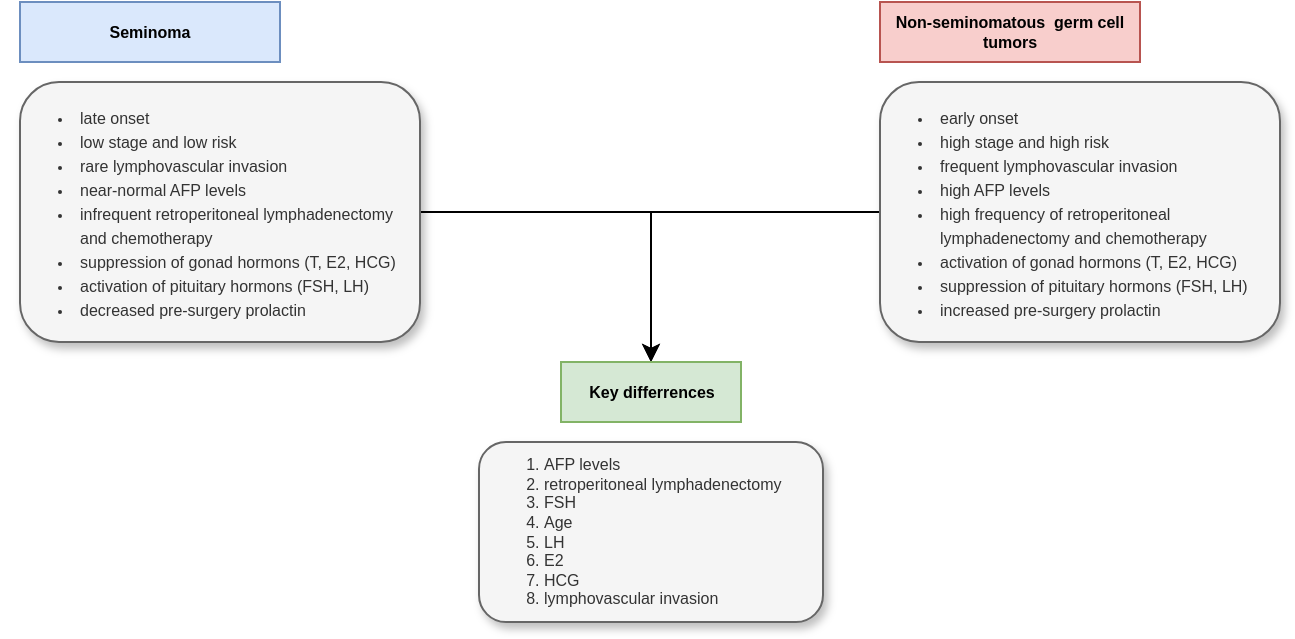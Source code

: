 <mxfile version="20.8.10" type="device"><diagram name="Page-1" id="qTSUQmKmTncCvsPJRmZm"><mxGraphModel dx="978" dy="571" grid="1" gridSize="10" guides="1" tooltips="1" connect="1" arrows="1" fold="1" page="1" pageScale="1" pageWidth="690" pageHeight="980" math="0" shadow="0"><root><mxCell id="0"/><mxCell id="1" parent="0"/><mxCell id="n7G62Puxw6_LuCopCLMU-1" value="Seminoma" style="rounded=0;whiteSpace=wrap;html=1;fontSize=8;fontStyle=1;fillColor=#dae8fc;strokeColor=#6c8ebf;" parent="1" vertex="1"><mxGeometry x="30" y="20" width="130" height="30" as="geometry"/></mxCell><mxCell id="n7G62Puxw6_LuCopCLMU-2" value="Non-seminomatous&amp;nbsp;&amp;nbsp;germ cell tumors" style="rounded=0;whiteSpace=wrap;html=1;fontSize=8;fontStyle=1;fillColor=#f8cecc;strokeColor=#b85450;" parent="1" vertex="1"><mxGeometry x="460" y="20" width="130" height="30" as="geometry"/></mxCell><mxCell id="n7G62Puxw6_LuCopCLMU-22" style="edgeStyle=orthogonalEdgeStyle;rounded=0;orthogonalLoop=1;jettySize=auto;html=1;entryX=0.5;entryY=0;entryDx=0;entryDy=0;fontSize=8;" parent="1" source="n7G62Puxw6_LuCopCLMU-13" target="n7G62Puxw6_LuCopCLMU-16" edge="1"><mxGeometry relative="1" as="geometry"/></mxCell><mxCell id="n7G62Puxw6_LuCopCLMU-13" value="&lt;ul style=&quot;line-height: 150%;&quot;&gt;&lt;li&gt;early onset&lt;/li&gt;&lt;li&gt;high stage and high risk&amp;nbsp;&lt;/li&gt;&lt;li&gt;&lt;span style=&quot;background-color: initial;&quot;&gt;frequent lymphovascular invasion&lt;/span&gt;&lt;br&gt;&lt;/li&gt;&lt;li&gt;&lt;span style=&quot;background-color: initial;&quot;&gt;high AFP levels&lt;/span&gt;&lt;br&gt;&lt;/li&gt;&lt;li&gt;&lt;span style=&quot;background-color: initial;&quot;&gt;high frequency of retroperitoneal lymphadenectomy and chemotherapy&lt;/span&gt;&lt;br&gt;&lt;/li&gt;&lt;li&gt;activation of gonad hormons (T, E2, HCG)&lt;/li&gt;&lt;li&gt;suppression of pituitary hormons (FSH, LH)&lt;/li&gt;&lt;li&gt;increased pre-surgery prolactin&lt;/li&gt;&lt;/ul&gt;" style="rounded=1;whiteSpace=wrap;html=1;fontSize=8;verticalAlign=top;align=left;spacing=0;spacingLeft=-10;shadow=1;fillColor=#f5f5f5;fontColor=#333333;strokeColor=#666666;" parent="1" vertex="1"><mxGeometry x="460" y="60" width="200" height="130" as="geometry"/></mxCell><mxCell id="n7G62Puxw6_LuCopCLMU-23" style="edgeStyle=orthogonalEdgeStyle;rounded=0;orthogonalLoop=1;jettySize=auto;html=1;entryX=0.5;entryY=0;entryDx=0;entryDy=0;fontSize=8;" parent="1" source="n7G62Puxw6_LuCopCLMU-14" target="n7G62Puxw6_LuCopCLMU-16" edge="1"><mxGeometry relative="1" as="geometry"/></mxCell><mxCell id="n7G62Puxw6_LuCopCLMU-14" value="&lt;ul style=&quot;line-height: 150%;&quot;&gt;&lt;li&gt;late onset&lt;/li&gt;&lt;li&gt;low stage and low risk&amp;nbsp;&lt;/li&gt;&lt;li&gt;&lt;span style=&quot;background-color: initial;&quot;&gt;rare lymphovascular invasion&lt;/span&gt;&lt;br&gt;&lt;/li&gt;&lt;li&gt;&lt;span style=&quot;background-color: initial;&quot;&gt;near-normal AFP levels&lt;/span&gt;&lt;br&gt;&lt;/li&gt;&lt;li&gt;&lt;span style=&quot;background-color: initial;&quot;&gt;infrequent retroperitoneal lymphadenectomy and chemotherapy&lt;/span&gt;&lt;br&gt;&lt;/li&gt;&lt;li&gt;suppression of gonad hormons (T, E2, HCG)&lt;/li&gt;&lt;li&gt;activation of pituitary hormons (FSH, LH)&lt;/li&gt;&lt;li&gt;decreased pre-surgery prolactin&lt;/li&gt;&lt;/ul&gt;" style="rounded=1;whiteSpace=wrap;html=1;fontSize=8;verticalAlign=top;align=left;spacing=0;spacingLeft=-10;glass=0;shadow=1;fillColor=#f5f5f5;fontColor=#333333;strokeColor=#666666;" parent="1" vertex="1"><mxGeometry x="30" y="60" width="200" height="130" as="geometry"/></mxCell><mxCell id="n7G62Puxw6_LuCopCLMU-16" value="Key differrences" style="rounded=0;whiteSpace=wrap;html=1;fontSize=8;fontStyle=1;fillColor=#d5e8d4;strokeColor=#82b366;" parent="1" vertex="1"><mxGeometry x="300.5" y="200" width="90" height="30" as="geometry"/></mxCell><mxCell id="n7G62Puxw6_LuCopCLMU-17" value="&lt;ol&gt;&lt;li&gt;AFP levels&lt;/li&gt;&lt;li&gt;retroperitoneal lymphadenectomy&lt;br&gt;&lt;/li&gt;&lt;li&gt;FSH&lt;/li&gt;&lt;li&gt;Age&lt;/li&gt;&lt;li&gt;LH&lt;/li&gt;&lt;li&gt;E2&lt;/li&gt;&lt;li&gt;HCG&lt;/li&gt;&lt;li&gt;lymphovascular invasion&lt;/li&gt;&lt;/ol&gt;" style="rounded=1;whiteSpace=wrap;html=1;shadow=1;glass=0;fontSize=8;align=left;spacingLeft=-10;fillColor=#f5f5f5;fontColor=#333333;strokeColor=#666666;" parent="1" vertex="1"><mxGeometry x="259.5" y="240" width="172" height="90" as="geometry"/></mxCell></root></mxGraphModel></diagram></mxfile>